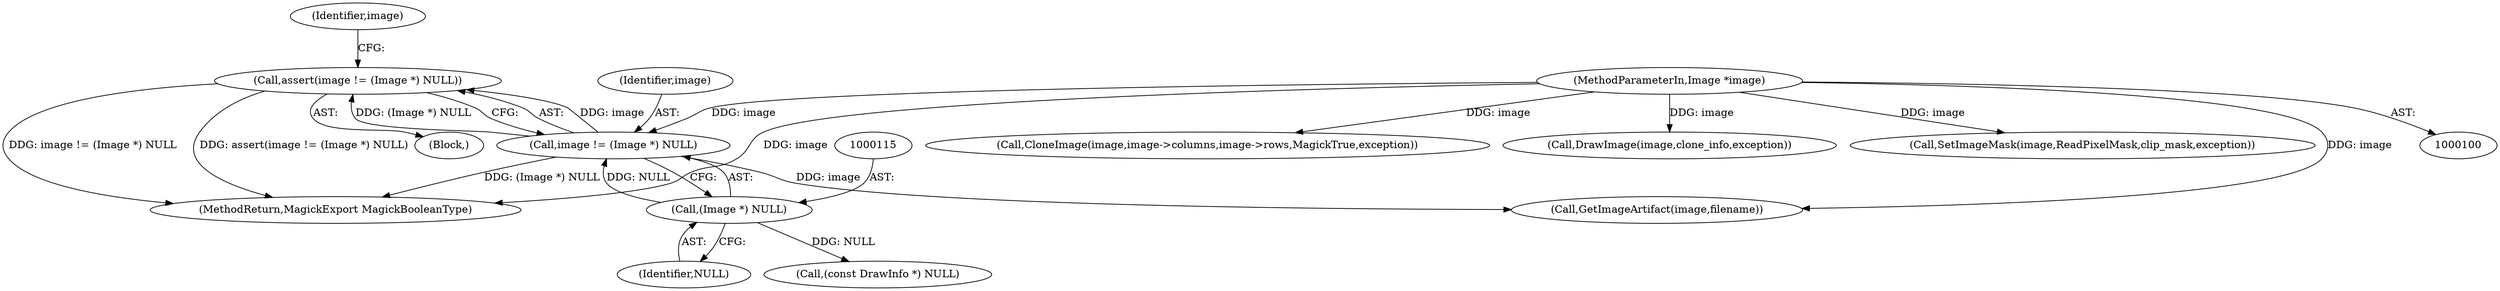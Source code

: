 digraph "0_ImageMagick_726812fa2fa7ce16bcf58f6e115f65427a1c0950@API" {
"1000111" [label="(Call,assert(image != (Image *) NULL))"];
"1000112" [label="(Call,image != (Image *) NULL)"];
"1000101" [label="(MethodParameterIn,Image *image)"];
"1000114" [label="(Call,(Image *) NULL)"];
"1000116" [label="(Identifier,NULL)"];
"1000105" [label="(Block,)"];
"1000101" [label="(MethodParameterIn,Image *image)"];
"1000112" [label="(Call,image != (Image *) NULL)"];
"1000166" [label="(Call,CloneImage(image,image->columns,image->rows,MagickTrue,exception))"];
"1000274" [label="(Call,DrawImage(image,clone_info,exception))"];
"1000114" [label="(Call,(Image *) NULL)"];
"1000263" [label="(Call,SetImageMask(image,ReadPixelMask,clip_mask,exception))"];
"1000111" [label="(Call,assert(image != (Image *) NULL))"];
"1000153" [label="(Call,GetImageArtifact(image,filename))"];
"1000120" [label="(Identifier,image)"];
"1000113" [label="(Identifier,image)"];
"1000141" [label="(Call,(const DrawInfo *) NULL)"];
"1000301" [label="(MethodReturn,MagickExport MagickBooleanType)"];
"1000111" -> "1000105"  [label="AST: "];
"1000111" -> "1000112"  [label="CFG: "];
"1000112" -> "1000111"  [label="AST: "];
"1000120" -> "1000111"  [label="CFG: "];
"1000111" -> "1000301"  [label="DDG: image != (Image *) NULL"];
"1000111" -> "1000301"  [label="DDG: assert(image != (Image *) NULL)"];
"1000112" -> "1000111"  [label="DDG: image"];
"1000112" -> "1000111"  [label="DDG: (Image *) NULL"];
"1000112" -> "1000114"  [label="CFG: "];
"1000113" -> "1000112"  [label="AST: "];
"1000114" -> "1000112"  [label="AST: "];
"1000112" -> "1000301"  [label="DDG: (Image *) NULL"];
"1000101" -> "1000112"  [label="DDG: image"];
"1000114" -> "1000112"  [label="DDG: NULL"];
"1000112" -> "1000153"  [label="DDG: image"];
"1000101" -> "1000100"  [label="AST: "];
"1000101" -> "1000301"  [label="DDG: image"];
"1000101" -> "1000153"  [label="DDG: image"];
"1000101" -> "1000166"  [label="DDG: image"];
"1000101" -> "1000263"  [label="DDG: image"];
"1000101" -> "1000274"  [label="DDG: image"];
"1000114" -> "1000116"  [label="CFG: "];
"1000115" -> "1000114"  [label="AST: "];
"1000116" -> "1000114"  [label="AST: "];
"1000114" -> "1000141"  [label="DDG: NULL"];
}
